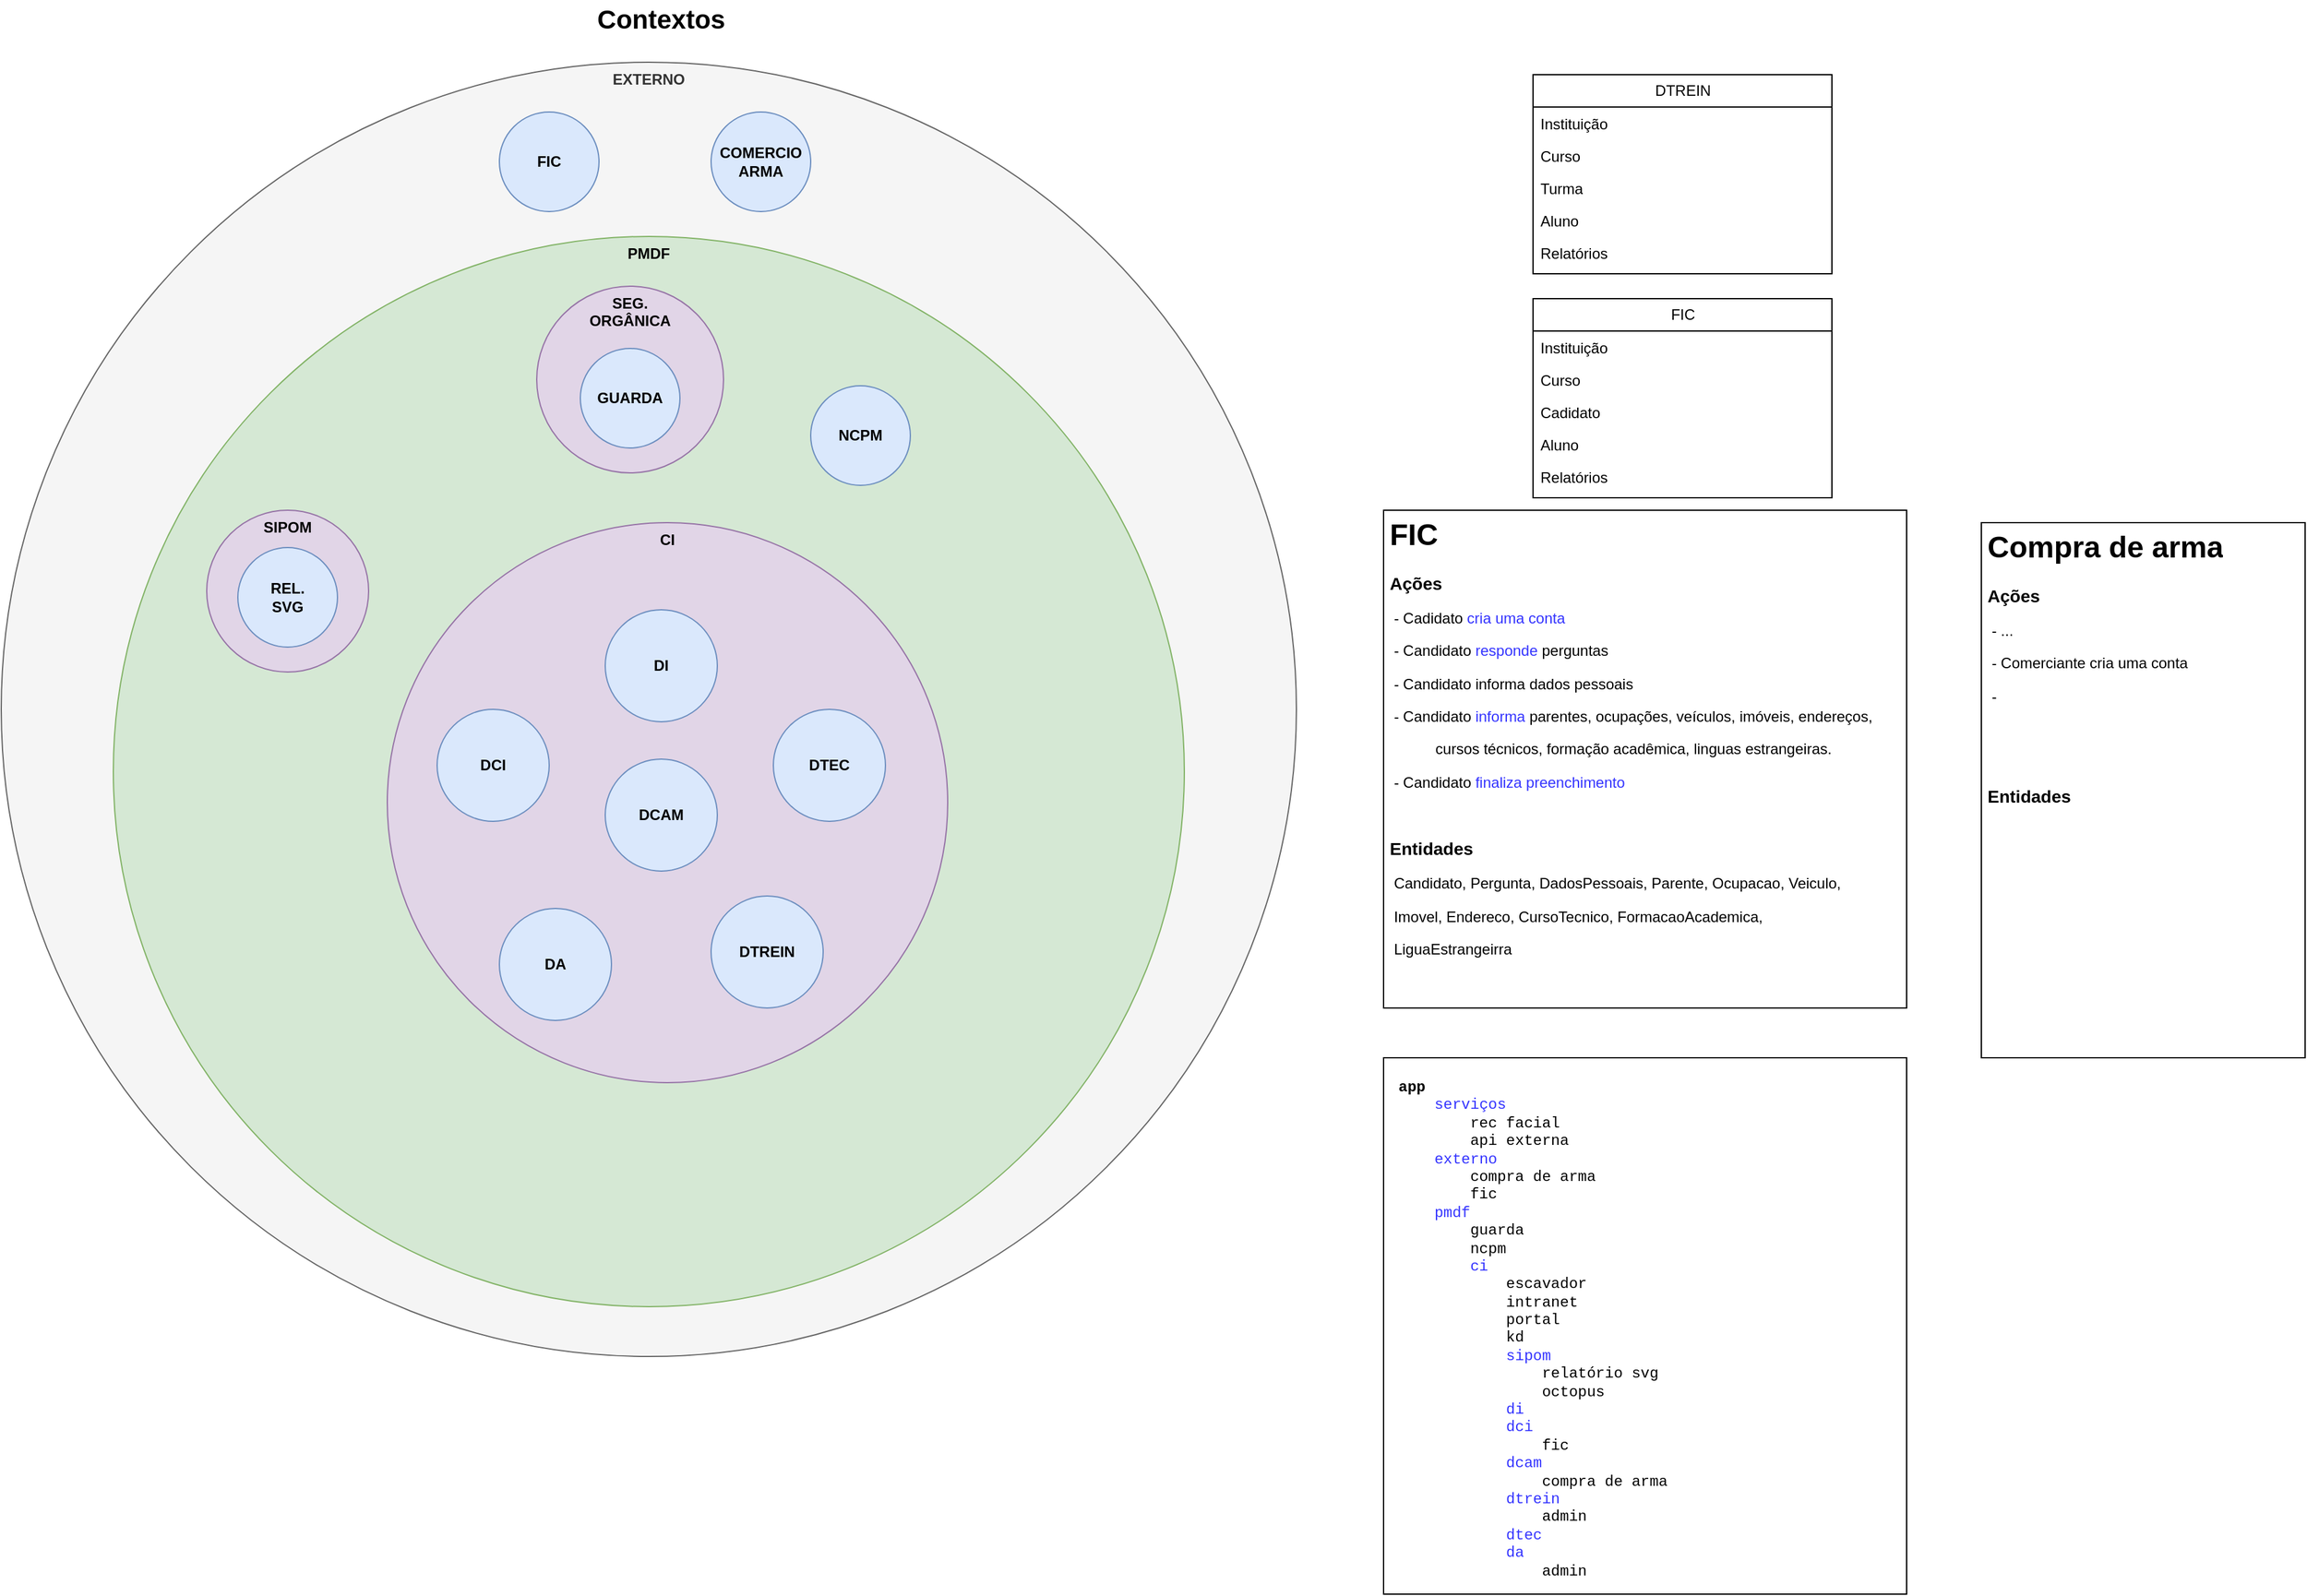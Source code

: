 <mxfile version="21.2.9" type="github">
  <diagram id="R2lEEEUBdFMjLlhIrx00" name="Page-1">
    <mxGraphModel dx="989" dy="552" grid="1" gridSize="10" guides="1" tooltips="1" connect="1" arrows="1" fold="1" page="1" pageScale="1" pageWidth="850" pageHeight="1100" math="0" shadow="0" extFonts="Permanent Marker^https://fonts.googleapis.com/css?family=Permanent+Marker">
      <root>
        <mxCell id="0" />
        <mxCell id="1" parent="0" />
        <mxCell id="f0qRu5sUxelgh_8OF7n7-1" value="EXTERNO" style="ellipse;whiteSpace=wrap;html=1;aspect=fixed;verticalAlign=top;fontStyle=1;fillColor=#f5f5f5;fontColor=#333333;strokeColor=#666666;" vertex="1" parent="1">
          <mxGeometry x="30" y="80" width="1040" height="1040" as="geometry" />
        </mxCell>
        <mxCell id="f0qRu5sUxelgh_8OF7n7-2" value="PMDF" style="ellipse;whiteSpace=wrap;html=1;aspect=fixed;verticalAlign=top;fontStyle=1;fillColor=#d5e8d4;strokeColor=#82b366;" vertex="1" parent="1">
          <mxGeometry x="120" y="220" width="860" height="860" as="geometry" />
        </mxCell>
        <mxCell id="f0qRu5sUxelgh_8OF7n7-3" value="SIPOM" style="ellipse;whiteSpace=wrap;html=1;aspect=fixed;verticalAlign=top;fontStyle=1;fillColor=#e1d5e7;strokeColor=#9673a6;" vertex="1" parent="1">
          <mxGeometry x="195" y="440" width="130" height="130" as="geometry" />
        </mxCell>
        <mxCell id="f0qRu5sUxelgh_8OF7n7-4" value="FIC" style="ellipse;whiteSpace=wrap;html=1;aspect=fixed;verticalAlign=middle;fontStyle=1;fillColor=#dae8fc;strokeColor=#6c8ebf;" vertex="1" parent="1">
          <mxGeometry x="430" y="120" width="80" height="80" as="geometry" />
        </mxCell>
        <mxCell id="f0qRu5sUxelgh_8OF7n7-5" value="COMERCIO&lt;br&gt;ARMA" style="ellipse;whiteSpace=wrap;html=1;aspect=fixed;verticalAlign=middle;fontStyle=1;fillColor=#dae8fc;strokeColor=#6c8ebf;" vertex="1" parent="1">
          <mxGeometry x="600" y="120" width="80" height="80" as="geometry" />
        </mxCell>
        <mxCell id="f0qRu5sUxelgh_8OF7n7-6" value="SEG.&lt;br&gt;ORGÂNICA" style="ellipse;whiteSpace=wrap;html=1;aspect=fixed;verticalAlign=top;fontStyle=1;fillColor=#e1d5e7;strokeColor=#9673a6;" vertex="1" parent="1">
          <mxGeometry x="460" y="260" width="150" height="150" as="geometry" />
        </mxCell>
        <mxCell id="f0qRu5sUxelgh_8OF7n7-7" value="GUARDA" style="ellipse;whiteSpace=wrap;html=1;aspect=fixed;verticalAlign=middle;fontStyle=1;fillColor=#dae8fc;strokeColor=#6c8ebf;" vertex="1" parent="1">
          <mxGeometry x="495" y="310" width="80" height="80" as="geometry" />
        </mxCell>
        <mxCell id="f0qRu5sUxelgh_8OF7n7-8" value="REL.&lt;br&gt;SVG" style="ellipse;whiteSpace=wrap;html=1;aspect=fixed;verticalAlign=middle;fontStyle=1;fillColor=#dae8fc;strokeColor=#6c8ebf;" vertex="1" parent="1">
          <mxGeometry x="220" y="470" width="80" height="80" as="geometry" />
        </mxCell>
        <mxCell id="f0qRu5sUxelgh_8OF7n7-9" value="CI" style="ellipse;whiteSpace=wrap;html=1;aspect=fixed;verticalAlign=top;fontStyle=1;fillColor=#e1d5e7;strokeColor=#9673a6;" vertex="1" parent="1">
          <mxGeometry x="340" y="450" width="450" height="450" as="geometry" />
        </mxCell>
        <mxCell id="f0qRu5sUxelgh_8OF7n7-10" value="DCI" style="ellipse;whiteSpace=wrap;html=1;aspect=fixed;verticalAlign=middle;fontStyle=1;fillColor=#dae8fc;strokeColor=#6c8ebf;" vertex="1" parent="1">
          <mxGeometry x="380" y="600" width="90" height="90" as="geometry" />
        </mxCell>
        <mxCell id="f0qRu5sUxelgh_8OF7n7-11" value="DI" style="ellipse;whiteSpace=wrap;html=1;aspect=fixed;verticalAlign=middle;fontStyle=1;fillColor=#dae8fc;strokeColor=#6c8ebf;" vertex="1" parent="1">
          <mxGeometry x="515" y="520" width="90" height="90" as="geometry" />
        </mxCell>
        <mxCell id="f0qRu5sUxelgh_8OF7n7-12" value="DCAM" style="ellipse;whiteSpace=wrap;html=1;aspect=fixed;verticalAlign=middle;fontStyle=1;fillColor=#dae8fc;strokeColor=#6c8ebf;" vertex="1" parent="1">
          <mxGeometry x="515" y="640" width="90" height="90" as="geometry" />
        </mxCell>
        <mxCell id="f0qRu5sUxelgh_8OF7n7-13" value="DTEC" style="ellipse;whiteSpace=wrap;html=1;aspect=fixed;verticalAlign=middle;fontStyle=1;fillColor=#dae8fc;strokeColor=#6c8ebf;" vertex="1" parent="1">
          <mxGeometry x="650" y="600" width="90" height="90" as="geometry" />
        </mxCell>
        <mxCell id="f0qRu5sUxelgh_8OF7n7-14" value="DA" style="ellipse;whiteSpace=wrap;html=1;aspect=fixed;verticalAlign=middle;fontStyle=1;fillColor=#dae8fc;strokeColor=#6c8ebf;" vertex="1" parent="1">
          <mxGeometry x="430" y="760" width="90" height="90" as="geometry" />
        </mxCell>
        <mxCell id="f0qRu5sUxelgh_8OF7n7-15" value="DTREIN" style="ellipse;whiteSpace=wrap;html=1;aspect=fixed;verticalAlign=middle;fontStyle=1;fillColor=#dae8fc;strokeColor=#6c8ebf;" vertex="1" parent="1">
          <mxGeometry x="600" y="750" width="90" height="90" as="geometry" />
        </mxCell>
        <mxCell id="f0qRu5sUxelgh_8OF7n7-16" value="Contextos" style="text;html=1;strokeColor=none;fillColor=none;align=center;verticalAlign=middle;whiteSpace=wrap;rounded=0;fontStyle=1;fontSize=21;" vertex="1" parent="1">
          <mxGeometry x="530" y="30" width="60" height="30" as="geometry" />
        </mxCell>
        <mxCell id="f0qRu5sUxelgh_8OF7n7-17" value="DTREIN" style="swimlane;fontStyle=0;childLayout=stackLayout;horizontal=1;startSize=26;fillColor=none;horizontalStack=0;resizeParent=1;resizeParentMax=0;resizeLast=0;collapsible=1;marginBottom=0;html=1;" vertex="1" parent="1">
          <mxGeometry x="1260" y="90" width="240" height="160" as="geometry">
            <mxRectangle x="1260" y="110" width="90" height="30" as="alternateBounds" />
          </mxGeometry>
        </mxCell>
        <mxCell id="f0qRu5sUxelgh_8OF7n7-18" value="Instituição" style="text;strokeColor=none;fillColor=none;align=left;verticalAlign=top;spacingLeft=4;spacingRight=4;overflow=hidden;rotatable=0;points=[[0,0.5],[1,0.5]];portConstraint=eastwest;whiteSpace=wrap;html=1;" vertex="1" parent="f0qRu5sUxelgh_8OF7n7-17">
          <mxGeometry y="26" width="240" height="26" as="geometry" />
        </mxCell>
        <mxCell id="f0qRu5sUxelgh_8OF7n7-19" value="Curso" style="text;strokeColor=none;fillColor=none;align=left;verticalAlign=top;spacingLeft=4;spacingRight=4;overflow=hidden;rotatable=0;points=[[0,0.5],[1,0.5]];portConstraint=eastwest;whiteSpace=wrap;html=1;" vertex="1" parent="f0qRu5sUxelgh_8OF7n7-17">
          <mxGeometry y="52" width="240" height="26" as="geometry" />
        </mxCell>
        <mxCell id="f0qRu5sUxelgh_8OF7n7-20" value="Turma" style="text;strokeColor=none;fillColor=none;align=left;verticalAlign=top;spacingLeft=4;spacingRight=4;overflow=hidden;rotatable=0;points=[[0,0.5],[1,0.5]];portConstraint=eastwest;whiteSpace=wrap;html=1;" vertex="1" parent="f0qRu5sUxelgh_8OF7n7-17">
          <mxGeometry y="78" width="240" height="26" as="geometry" />
        </mxCell>
        <mxCell id="f0qRu5sUxelgh_8OF7n7-21" value="Aluno" style="text;strokeColor=none;fillColor=none;align=left;verticalAlign=top;spacingLeft=4;spacingRight=4;overflow=hidden;rotatable=0;points=[[0,0.5],[1,0.5]];portConstraint=eastwest;whiteSpace=wrap;html=1;" vertex="1" parent="f0qRu5sUxelgh_8OF7n7-17">
          <mxGeometry y="104" width="240" height="26" as="geometry" />
        </mxCell>
        <mxCell id="f0qRu5sUxelgh_8OF7n7-22" value="Relatórios" style="text;strokeColor=none;fillColor=none;align=left;verticalAlign=top;spacingLeft=4;spacingRight=4;overflow=hidden;rotatable=0;points=[[0,0.5],[1,0.5]];portConstraint=eastwest;whiteSpace=wrap;html=1;" vertex="1" parent="f0qRu5sUxelgh_8OF7n7-17">
          <mxGeometry y="130" width="240" height="30" as="geometry" />
        </mxCell>
        <mxCell id="f0qRu5sUxelgh_8OF7n7-23" value="FIC" style="swimlane;fontStyle=0;childLayout=stackLayout;horizontal=1;startSize=26;fillColor=none;horizontalStack=0;resizeParent=1;resizeParentMax=0;resizeLast=0;collapsible=1;marginBottom=0;html=1;" vertex="1" parent="1">
          <mxGeometry x="1260" y="270" width="240" height="160" as="geometry">
            <mxRectangle x="1260" y="110" width="90" height="30" as="alternateBounds" />
          </mxGeometry>
        </mxCell>
        <mxCell id="f0qRu5sUxelgh_8OF7n7-24" value="Instituição" style="text;strokeColor=none;fillColor=none;align=left;verticalAlign=top;spacingLeft=4;spacingRight=4;overflow=hidden;rotatable=0;points=[[0,0.5],[1,0.5]];portConstraint=eastwest;whiteSpace=wrap;html=1;" vertex="1" parent="f0qRu5sUxelgh_8OF7n7-23">
          <mxGeometry y="26" width="240" height="26" as="geometry" />
        </mxCell>
        <mxCell id="f0qRu5sUxelgh_8OF7n7-25" value="Curso" style="text;strokeColor=none;fillColor=none;align=left;verticalAlign=top;spacingLeft=4;spacingRight=4;overflow=hidden;rotatable=0;points=[[0,0.5],[1,0.5]];portConstraint=eastwest;whiteSpace=wrap;html=1;" vertex="1" parent="f0qRu5sUxelgh_8OF7n7-23">
          <mxGeometry y="52" width="240" height="26" as="geometry" />
        </mxCell>
        <mxCell id="f0qRu5sUxelgh_8OF7n7-26" value="Cadidato" style="text;strokeColor=none;fillColor=none;align=left;verticalAlign=top;spacingLeft=4;spacingRight=4;overflow=hidden;rotatable=0;points=[[0,0.5],[1,0.5]];portConstraint=eastwest;whiteSpace=wrap;html=1;" vertex="1" parent="f0qRu5sUxelgh_8OF7n7-23">
          <mxGeometry y="78" width="240" height="26" as="geometry" />
        </mxCell>
        <mxCell id="f0qRu5sUxelgh_8OF7n7-27" value="Aluno" style="text;strokeColor=none;fillColor=none;align=left;verticalAlign=top;spacingLeft=4;spacingRight=4;overflow=hidden;rotatable=0;points=[[0,0.5],[1,0.5]];portConstraint=eastwest;whiteSpace=wrap;html=1;" vertex="1" parent="f0qRu5sUxelgh_8OF7n7-23">
          <mxGeometry y="104" width="240" height="26" as="geometry" />
        </mxCell>
        <mxCell id="f0qRu5sUxelgh_8OF7n7-28" value="Relatórios" style="text;strokeColor=none;fillColor=none;align=left;verticalAlign=top;spacingLeft=4;spacingRight=4;overflow=hidden;rotatable=0;points=[[0,0.5],[1,0.5]];portConstraint=eastwest;whiteSpace=wrap;html=1;" vertex="1" parent="f0qRu5sUxelgh_8OF7n7-23">
          <mxGeometry y="130" width="240" height="30" as="geometry" />
        </mxCell>
        <mxCell id="f0qRu5sUxelgh_8OF7n7-29" value="NCPM" style="ellipse;whiteSpace=wrap;html=1;aspect=fixed;verticalAlign=middle;fontStyle=1;fillColor=#dae8fc;strokeColor=#6c8ebf;" vertex="1" parent="1">
          <mxGeometry x="680" y="340" width="80" height="80" as="geometry" />
        </mxCell>
        <mxCell id="f0qRu5sUxelgh_8OF7n7-30" value="&lt;h1&gt;FIC&lt;/h1&gt;&lt;p&gt;&lt;b&gt;&lt;font style=&quot;font-size: 14px;&quot;&gt;Ações&lt;/font&gt;&lt;/b&gt;&lt;/p&gt;&lt;p&gt;&lt;span style=&quot;white-space: pre;&quot;&gt;	&lt;/span&gt;- Cadidato &lt;font color=&quot;#3333ff&quot;&gt;cria uma conta&lt;/font&gt;&lt;br&gt;&lt;/p&gt;&lt;p&gt;&lt;span style=&quot;white-space: pre;&quot;&gt;	&lt;/span&gt;- Candidato &lt;font color=&quot;#3333ff&quot;&gt;responde&lt;/font&gt; perguntas&lt;br&gt;&lt;/p&gt;&lt;p&gt;&lt;span style=&quot;white-space: pre;&quot;&gt;	&lt;/span&gt;- Candidato informa dados pessoais&lt;br&gt;&lt;/p&gt;&lt;p&gt;&lt;span style=&quot;white-space: pre;&quot;&gt;	&lt;/span&gt;- Candidato &lt;font color=&quot;#3333ff&quot;&gt;informa&lt;/font&gt; parentes, ocupações, veículos, imóveis, endereços,&lt;br&gt;&lt;/p&gt;&lt;p&gt;&amp;nbsp; &amp;nbsp; &amp;nbsp; &amp;nbsp; &amp;nbsp; &amp;nbsp;cursos técnicos, formação acadêmica, linguas estrangeiras.&lt;/p&gt;&lt;p&gt;&lt;span style=&quot;white-space: pre;&quot;&gt;	&lt;/span&gt;- Candidato &lt;font color=&quot;#3333ff&quot;&gt;finaliza preenchimento&lt;/font&gt;&lt;br&gt;&lt;/p&gt;&lt;p&gt;&lt;br&gt;&lt;/p&gt;&lt;p&gt;&lt;b&gt;&lt;font style=&quot;font-size: 14px;&quot;&gt;Entidades&lt;/font&gt;&lt;/b&gt;&lt;/p&gt;&lt;p&gt;&lt;span style=&quot;white-space: pre;&quot;&gt;	&lt;/span&gt;Candidato,&amp;nbsp;&lt;span style=&quot;background-color: initial;&quot;&gt;Pergunta,&lt;/span&gt;&lt;span style=&quot;background-color: initial;&quot;&gt;&amp;nbsp;DadosPessoais,&amp;nbsp;&lt;/span&gt;&lt;span style=&quot;background-color: initial;&quot;&gt;Parente, Ocupacao, Veiculo,&lt;/span&gt;&lt;/p&gt;&lt;p&gt;&lt;span style=&quot;background-color: initial;&quot;&gt;&lt;span style=&quot;white-space: pre;&quot;&gt;	&lt;/span&gt;Imovel, Endereco, CursoTecnico, FormacaoAcademica,&lt;/span&gt;&lt;/p&gt;&lt;p&gt;&lt;span style=&quot;background-color: initial;&quot;&gt;&lt;span style=&quot;white-space: pre;&quot;&gt;	&lt;/span&gt;LiguaEstrangeirra&lt;/span&gt;&lt;/p&gt;&lt;p&gt;&lt;span style=&quot;white-space: pre;&quot;&gt;	&lt;/span&gt;&lt;br&gt;&lt;/p&gt;&lt;p&gt;&lt;br&gt;&lt;/p&gt;" style="text;html=1;strokeColor=default;fillColor=none;spacing=5;spacingTop=-20;whiteSpace=wrap;overflow=hidden;rounded=0;perimeterSpacing=0;" vertex="1" parent="1">
          <mxGeometry x="1140" y="440" width="420" height="400" as="geometry" />
        </mxCell>
        <mxCell id="f0qRu5sUxelgh_8OF7n7-31" value="&lt;h1&gt;Compra de arma&lt;/h1&gt;&lt;p&gt;&lt;b&gt;&lt;font style=&quot;font-size: 14px;&quot;&gt;Ações&lt;/font&gt;&lt;/b&gt;&lt;/p&gt;&lt;p&gt;&lt;span style=&quot;white-space: pre;&quot;&gt;	&lt;/span&gt;- ...&lt;/p&gt;&lt;p&gt;&lt;span style=&quot;white-space: pre;&quot;&gt;	&lt;/span&gt;- Comerciante cria uma conta&lt;br&gt;&lt;/p&gt;&lt;p&gt;&lt;span style=&quot;white-space: pre;&quot;&gt;	&lt;/span&gt;-&amp;nbsp;&lt;/p&gt;&lt;p&gt;&lt;br&gt;&lt;/p&gt;&lt;p&gt;&lt;br&gt;&lt;/p&gt;&lt;p&gt;&lt;b&gt;&lt;font style=&quot;font-size: 14px;&quot;&gt;Entidades&lt;/font&gt;&lt;/b&gt;&lt;/p&gt;&lt;p&gt;&lt;br&gt;&lt;/p&gt;&lt;p&gt;&lt;br&gt;&lt;/p&gt;" style="text;html=1;strokeColor=default;fillColor=none;spacing=5;spacingTop=-20;whiteSpace=wrap;overflow=hidden;rounded=0;" vertex="1" parent="1">
          <mxGeometry x="1620" y="450" width="260" height="430" as="geometry" />
        </mxCell>
        <mxCell id="f0qRu5sUxelgh_8OF7n7-32" value="&lt;b&gt;app&lt;br&gt;&lt;/b&gt;&amp;nbsp; &amp;nbsp; &lt;font color=&quot;#3333ff&quot;&gt;serviços&lt;/font&gt;&lt;br&gt;&amp;nbsp; &amp;nbsp; &amp;nbsp; &amp;nbsp; rec facial&lt;br&gt;&amp;nbsp; &amp;nbsp; &amp;nbsp; &amp;nbsp; api externa&lt;br&gt;&amp;nbsp; &amp;nbsp; &lt;font color=&quot;#3333ff&quot;&gt;externo&lt;/font&gt;&lt;br&gt;&amp;nbsp; &amp;nbsp; &amp;nbsp; &amp;nbsp; compra de arma&lt;br&gt;&amp;nbsp; &amp;nbsp; &amp;nbsp; &amp;nbsp; fic&lt;br&gt;&amp;nbsp; &amp;nbsp; &lt;font color=&quot;#3333ff&quot;&gt;pmdf&lt;/font&gt;&lt;br&gt;&amp;nbsp; &amp;nbsp; &amp;nbsp; &amp;nbsp; guarda&lt;br&gt;&amp;nbsp; &amp;nbsp; &amp;nbsp; &amp;nbsp; ncpm&lt;br&gt;&amp;nbsp; &amp;nbsp; &amp;nbsp; &amp;nbsp; &lt;font color=&quot;#3333ff&quot;&gt;ci&lt;/font&gt;&lt;br&gt;&amp;nbsp; &amp;nbsp; &amp;nbsp; &amp;nbsp; &amp;nbsp; &amp;nbsp; escavador&lt;br&gt;&amp;nbsp; &amp;nbsp; &amp;nbsp; &amp;nbsp; &amp;nbsp; &amp;nbsp; intranet&lt;br&gt;&amp;nbsp; &amp;nbsp; &amp;nbsp; &amp;nbsp; &amp;nbsp; &amp;nbsp; portal&lt;br&gt;&amp;nbsp; &amp;nbsp; &amp;nbsp; &amp;nbsp; &amp;nbsp; &amp;nbsp; kd&lt;br&gt;&amp;nbsp; &amp;nbsp; &amp;nbsp; &amp;nbsp; &amp;nbsp; &amp;nbsp; &lt;font color=&quot;#3333ff&quot;&gt;sipom&lt;/font&gt;&lt;br style=&quot;border-color: var(--border-color);&quot;&gt;&amp;nbsp; &amp;nbsp; &amp;nbsp; &amp;nbsp; &amp;nbsp; &amp;nbsp; &amp;nbsp; &amp;nbsp; relatório svg&lt;br style=&quot;border-color: var(--border-color);&quot;&gt;&amp;nbsp; &amp;nbsp; &amp;nbsp; &amp;nbsp; &amp;nbsp; &amp;nbsp; &amp;nbsp; &amp;nbsp; octopus&lt;br&gt;&amp;nbsp; &amp;nbsp; &amp;nbsp; &amp;nbsp; &amp;nbsp; &amp;nbsp; &lt;font color=&quot;#3333ff&quot;&gt;di&lt;/font&gt;&lt;br&gt;&amp;nbsp; &amp;nbsp; &amp;nbsp; &amp;nbsp; &amp;nbsp; &amp;nbsp; &lt;font color=&quot;#3333ff&quot;&gt;dci&lt;/font&gt;&lt;br&gt;&amp;nbsp; &amp;nbsp; &amp;nbsp; &amp;nbsp; &amp;nbsp; &amp;nbsp; &amp;nbsp; &amp;nbsp; fic&lt;br&gt;&amp;nbsp; &amp;nbsp; &amp;nbsp; &amp;nbsp; &amp;nbsp; &amp;nbsp; &lt;font color=&quot;#3333ff&quot;&gt;dcam&lt;/font&gt;&lt;br&gt;&amp;nbsp; &amp;nbsp; &amp;nbsp; &amp;nbsp; &amp;nbsp; &amp;nbsp; &amp;nbsp; &amp;nbsp; compra de arma&lt;br&gt;&amp;nbsp; &amp;nbsp; &amp;nbsp; &amp;nbsp; &amp;nbsp; &amp;nbsp; &lt;font color=&quot;#3333ff&quot;&gt;dtrein&lt;/font&gt;&lt;br&gt;&amp;nbsp; &amp;nbsp; &amp;nbsp; &amp;nbsp; &amp;nbsp; &amp;nbsp; &amp;nbsp; &amp;nbsp; admin&lt;br&gt;&amp;nbsp; &amp;nbsp; &amp;nbsp; &amp;nbsp; &amp;nbsp; &amp;nbsp; &lt;font color=&quot;#3333ff&quot;&gt;dtec&lt;/font&gt;&lt;br&gt;&amp;nbsp; &amp;nbsp; &amp;nbsp; &amp;nbsp; &amp;nbsp; &amp;nbsp; &lt;font color=&quot;#3333ff&quot;&gt;da&lt;/font&gt;&lt;br&gt;&amp;nbsp; &amp;nbsp; &amp;nbsp; &amp;nbsp; &amp;nbsp; &amp;nbsp; &amp;nbsp; &amp;nbsp; admin" style="text;whiteSpace=wrap;html=1;fontFamily=Courier New;strokeColor=default;spacingLeft=10;spacingTop=10;spacingBottom=10;spacingRight=10;" vertex="1" parent="1">
          <mxGeometry x="1140" y="880" width="420" height="431" as="geometry" />
        </mxCell>
      </root>
    </mxGraphModel>
  </diagram>
</mxfile>
